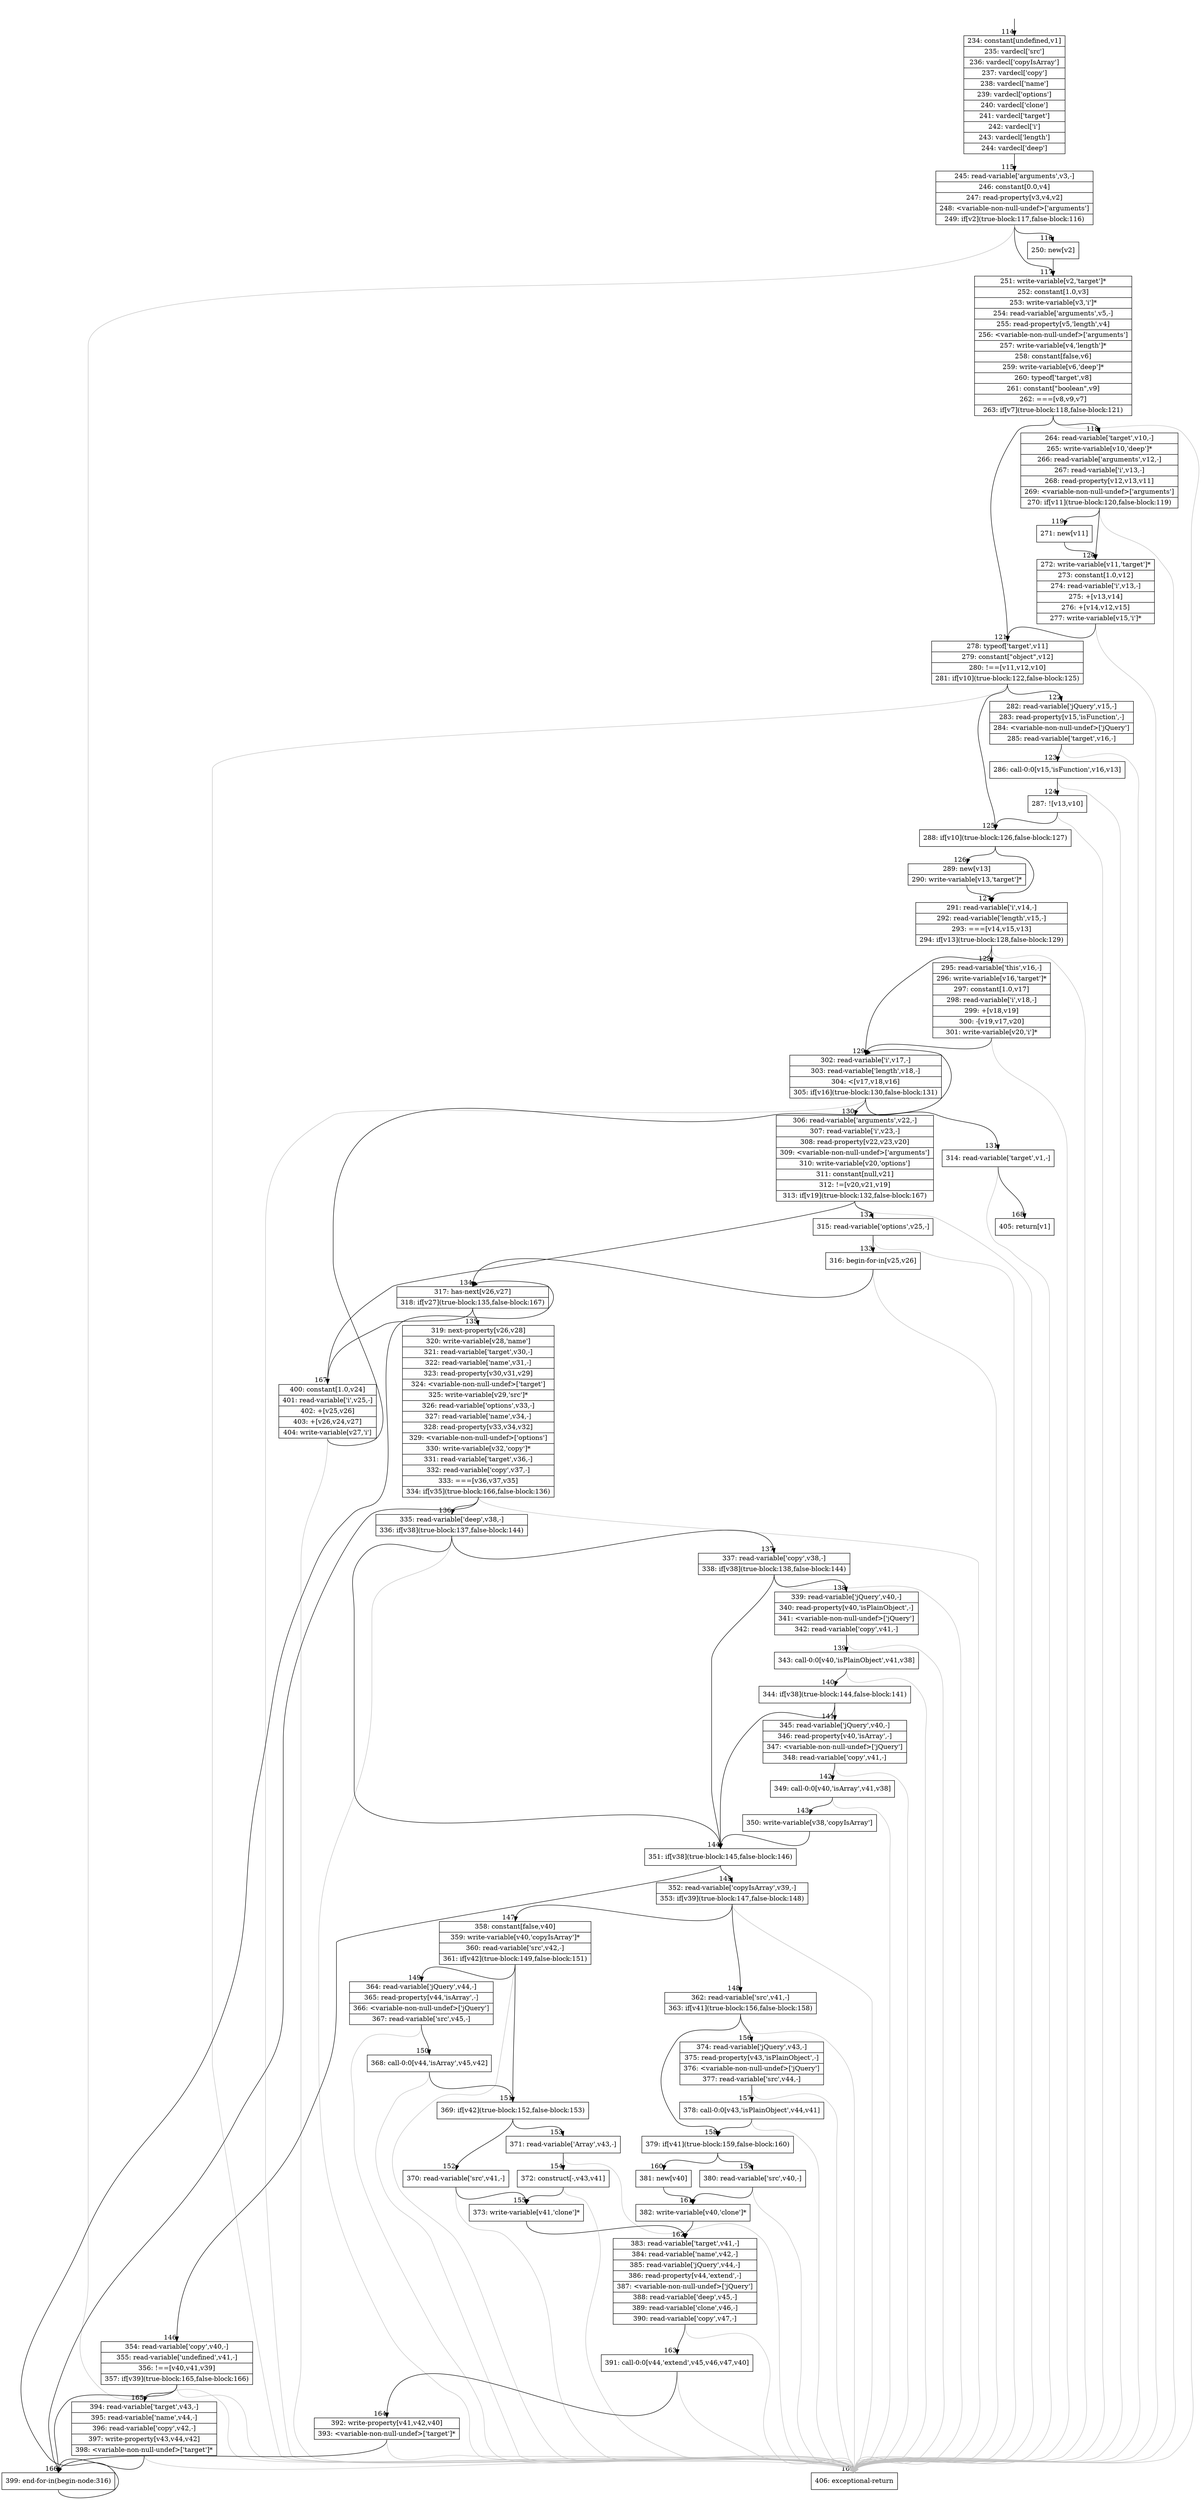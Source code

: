 digraph {
rankdir="TD"
BB_entry17[shape=none,label=""];
BB_entry17 -> BB114 [tailport=s, headport=n, headlabel="    114"]
BB114 [shape=record label="{234: constant[undefined,v1]|235: vardecl['src']|236: vardecl['copyIsArray']|237: vardecl['copy']|238: vardecl['name']|239: vardecl['options']|240: vardecl['clone']|241: vardecl['target']|242: vardecl['i']|243: vardecl['length']|244: vardecl['deep']}" ] 
BB114 -> BB115 [tailport=s, headport=n, headlabel="      115"]
BB115 [shape=record label="{245: read-variable['arguments',v3,-]|246: constant[0.0,v4]|247: read-property[v3,v4,v2]|248: \<variable-non-null-undef\>['arguments']|249: if[v2](true-block:117,false-block:116)}" ] 
BB115 -> BB117 [tailport=s, headport=n, headlabel="      117"]
BB115 -> BB116 [tailport=s, headport=n, headlabel="      116"]
BB115 -> BB169 [tailport=s, headport=n, color=gray, headlabel="      169"]
BB116 [shape=record label="{250: new[v2]}" ] 
BB116 -> BB117 [tailport=s, headport=n]
BB117 [shape=record label="{251: write-variable[v2,'target']*|252: constant[1.0,v3]|253: write-variable[v3,'i']*|254: read-variable['arguments',v5,-]|255: read-property[v5,'length',v4]|256: \<variable-non-null-undef\>['arguments']|257: write-variable[v4,'length']*|258: constant[false,v6]|259: write-variable[v6,'deep']*|260: typeof['target',v8]|261: constant[\"boolean\",v9]|262: ===[v8,v9,v7]|263: if[v7](true-block:118,false-block:121)}" ] 
BB117 -> BB118 [tailport=s, headport=n, headlabel="      118"]
BB117 -> BB121 [tailport=s, headport=n, headlabel="      121"]
BB117 -> BB169 [tailport=s, headport=n, color=gray]
BB118 [shape=record label="{264: read-variable['target',v10,-]|265: write-variable[v10,'deep']*|266: read-variable['arguments',v12,-]|267: read-variable['i',v13,-]|268: read-property[v12,v13,v11]|269: \<variable-non-null-undef\>['arguments']|270: if[v11](true-block:120,false-block:119)}" ] 
BB118 -> BB120 [tailport=s, headport=n, headlabel="      120"]
BB118 -> BB119 [tailport=s, headport=n, headlabel="      119"]
BB118 -> BB169 [tailport=s, headport=n, color=gray]
BB119 [shape=record label="{271: new[v11]}" ] 
BB119 -> BB120 [tailport=s, headport=n]
BB120 [shape=record label="{272: write-variable[v11,'target']*|273: constant[1.0,v12]|274: read-variable['i',v13,-]|275: +[v13,v14]|276: +[v14,v12,v15]|277: write-variable[v15,'i']*}" ] 
BB120 -> BB121 [tailport=s, headport=n]
BB120 -> BB169 [tailport=s, headport=n, color=gray]
BB121 [shape=record label="{278: typeof['target',v11]|279: constant[\"object\",v12]|280: !==[v11,v12,v10]|281: if[v10](true-block:122,false-block:125)}" ] 
BB121 -> BB125 [tailport=s, headport=n, headlabel="      125"]
BB121 -> BB122 [tailport=s, headport=n, headlabel="      122"]
BB121 -> BB169 [tailport=s, headport=n, color=gray]
BB122 [shape=record label="{282: read-variable['jQuery',v15,-]|283: read-property[v15,'isFunction',-]|284: \<variable-non-null-undef\>['jQuery']|285: read-variable['target',v16,-]}" ] 
BB122 -> BB123 [tailport=s, headport=n, headlabel="      123"]
BB122 -> BB169 [tailport=s, headport=n, color=gray]
BB123 [shape=record label="{286: call-0:0[v15,'isFunction',v16,v13]}" ] 
BB123 -> BB124 [tailport=s, headport=n, headlabel="      124"]
BB123 -> BB169 [tailport=s, headport=n, color=gray]
BB124 [shape=record label="{287: ![v13,v10]}" ] 
BB124 -> BB125 [tailport=s, headport=n]
BB124 -> BB169 [tailport=s, headport=n, color=gray]
BB125 [shape=record label="{288: if[v10](true-block:126,false-block:127)}" ] 
BB125 -> BB126 [tailport=s, headport=n, headlabel="      126"]
BB125 -> BB127 [tailport=s, headport=n, headlabel="      127"]
BB126 [shape=record label="{289: new[v13]|290: write-variable[v13,'target']*}" ] 
BB126 -> BB127 [tailport=s, headport=n]
BB127 [shape=record label="{291: read-variable['i',v14,-]|292: read-variable['length',v15,-]|293: ===[v14,v15,v13]|294: if[v13](true-block:128,false-block:129)}" ] 
BB127 -> BB128 [tailport=s, headport=n, headlabel="      128"]
BB127 -> BB129 [tailport=s, headport=n, headlabel="      129"]
BB127 -> BB169 [tailport=s, headport=n, color=gray]
BB128 [shape=record label="{295: read-variable['this',v16,-]|296: write-variable[v16,'target']*|297: constant[1.0,v17]|298: read-variable['i',v18,-]|299: +[v18,v19]|300: -[v19,v17,v20]|301: write-variable[v20,'i']*}" ] 
BB128 -> BB129 [tailport=s, headport=n]
BB128 -> BB169 [tailport=s, headport=n, color=gray]
BB129 [shape=record label="{302: read-variable['i',v17,-]|303: read-variable['length',v18,-]|304: \<[v17,v18,v16]|305: if[v16](true-block:130,false-block:131)}" ] 
BB129 -> BB130 [tailport=s, headport=n, headlabel="      130"]
BB129 -> BB131 [tailport=s, headport=n, headlabel="      131"]
BB129 -> BB169 [tailport=s, headport=n, color=gray]
BB130 [shape=record label="{306: read-variable['arguments',v22,-]|307: read-variable['i',v23,-]|308: read-property[v22,v23,v20]|309: \<variable-non-null-undef\>['arguments']|310: write-variable[v20,'options']|311: constant[null,v21]|312: !=[v20,v21,v19]|313: if[v19](true-block:132,false-block:167)}" ] 
BB130 -> BB132 [tailport=s, headport=n, headlabel="      132"]
BB130 -> BB167 [tailport=s, headport=n, headlabel="      167"]
BB130 -> BB169 [tailport=s, headport=n, color=gray]
BB131 [shape=record label="{314: read-variable['target',v1,-]}" ] 
BB131 -> BB168 [tailport=s, headport=n, headlabel="      168"]
BB131 -> BB169 [tailport=s, headport=n, color=gray]
BB132 [shape=record label="{315: read-variable['options',v25,-]}" ] 
BB132 -> BB133 [tailport=s, headport=n, headlabel="      133"]
BB132 -> BB169 [tailport=s, headport=n, color=gray]
BB133 [shape=record label="{316: begin-for-in[v25,v26]}" ] 
BB133 -> BB134 [tailport=s, headport=n, headlabel="      134"]
BB133 -> BB169 [tailport=s, headport=n, color=gray]
BB134 [shape=record label="{317: has-next[v26,v27]|318: if[v27](true-block:135,false-block:167)}" ] 
BB134 -> BB135 [tailport=s, headport=n, headlabel="      135"]
BB134 -> BB167 [tailport=s, headport=n]
BB135 [shape=record label="{319: next-property[v26,v28]|320: write-variable[v28,'name']|321: read-variable['target',v30,-]|322: read-variable['name',v31,-]|323: read-property[v30,v31,v29]|324: \<variable-non-null-undef\>['target']|325: write-variable[v29,'src']*|326: read-variable['options',v33,-]|327: read-variable['name',v34,-]|328: read-property[v33,v34,v32]|329: \<variable-non-null-undef\>['options']|330: write-variable[v32,'copy']*|331: read-variable['target',v36,-]|332: read-variable['copy',v37,-]|333: ===[v36,v37,v35]|334: if[v35](true-block:166,false-block:136)}" ] 
BB135 -> BB166 [tailport=s, headport=n, headlabel="      166"]
BB135 -> BB136 [tailport=s, headport=n, headlabel="      136"]
BB135 -> BB169 [tailport=s, headport=n, color=gray]
BB136 [shape=record label="{335: read-variable['deep',v38,-]|336: if[v38](true-block:137,false-block:144)}" ] 
BB136 -> BB144 [tailport=s, headport=n, headlabel="      144"]
BB136 -> BB137 [tailport=s, headport=n, headlabel="      137"]
BB136 -> BB169 [tailport=s, headport=n, color=gray]
BB137 [shape=record label="{337: read-variable['copy',v38,-]|338: if[v38](true-block:138,false-block:144)}" ] 
BB137 -> BB144 [tailport=s, headport=n]
BB137 -> BB138 [tailport=s, headport=n, headlabel="      138"]
BB137 -> BB169 [tailport=s, headport=n, color=gray]
BB138 [shape=record label="{339: read-variable['jQuery',v40,-]|340: read-property[v40,'isPlainObject',-]|341: \<variable-non-null-undef\>['jQuery']|342: read-variable['copy',v41,-]}" ] 
BB138 -> BB139 [tailport=s, headport=n, headlabel="      139"]
BB138 -> BB169 [tailport=s, headport=n, color=gray]
BB139 [shape=record label="{343: call-0:0[v40,'isPlainObject',v41,v38]}" ] 
BB139 -> BB140 [tailport=s, headport=n, headlabel="      140"]
BB139 -> BB169 [tailport=s, headport=n, color=gray]
BB140 [shape=record label="{344: if[v38](true-block:144,false-block:141)}" ] 
BB140 -> BB144 [tailport=s, headport=n]
BB140 -> BB141 [tailport=s, headport=n, headlabel="      141"]
BB141 [shape=record label="{345: read-variable['jQuery',v40,-]|346: read-property[v40,'isArray',-]|347: \<variable-non-null-undef\>['jQuery']|348: read-variable['copy',v41,-]}" ] 
BB141 -> BB142 [tailport=s, headport=n, headlabel="      142"]
BB141 -> BB169 [tailport=s, headport=n, color=gray]
BB142 [shape=record label="{349: call-0:0[v40,'isArray',v41,v38]}" ] 
BB142 -> BB143 [tailport=s, headport=n, headlabel="      143"]
BB142 -> BB169 [tailport=s, headport=n, color=gray]
BB143 [shape=record label="{350: write-variable[v38,'copyIsArray']}" ] 
BB143 -> BB144 [tailport=s, headport=n]
BB144 [shape=record label="{351: if[v38](true-block:145,false-block:146)}" ] 
BB144 -> BB145 [tailport=s, headport=n, headlabel="      145"]
BB144 -> BB146 [tailport=s, headport=n, headlabel="      146"]
BB145 [shape=record label="{352: read-variable['copyIsArray',v39,-]|353: if[v39](true-block:147,false-block:148)}" ] 
BB145 -> BB147 [tailport=s, headport=n, headlabel="      147"]
BB145 -> BB148 [tailport=s, headport=n, headlabel="      148"]
BB145 -> BB169 [tailport=s, headport=n, color=gray]
BB146 [shape=record label="{354: read-variable['copy',v40,-]|355: read-variable['undefined',v41,-]|356: !==[v40,v41,v39]|357: if[v39](true-block:165,false-block:166)}" ] 
BB146 -> BB165 [tailport=s, headport=n, headlabel="      165"]
BB146 -> BB166 [tailport=s, headport=n]
BB146 -> BB169 [tailport=s, headport=n, color=gray]
BB147 [shape=record label="{358: constant[false,v40]|359: write-variable[v40,'copyIsArray']*|360: read-variable['src',v42,-]|361: if[v42](true-block:149,false-block:151)}" ] 
BB147 -> BB151 [tailport=s, headport=n, headlabel="      151"]
BB147 -> BB149 [tailport=s, headport=n, headlabel="      149"]
BB147 -> BB169 [tailport=s, headport=n, color=gray]
BB148 [shape=record label="{362: read-variable['src',v41,-]|363: if[v41](true-block:156,false-block:158)}" ] 
BB148 -> BB158 [tailport=s, headport=n, headlabel="      158"]
BB148 -> BB156 [tailport=s, headport=n, headlabel="      156"]
BB148 -> BB169 [tailport=s, headport=n, color=gray]
BB149 [shape=record label="{364: read-variable['jQuery',v44,-]|365: read-property[v44,'isArray',-]|366: \<variable-non-null-undef\>['jQuery']|367: read-variable['src',v45,-]}" ] 
BB149 -> BB150 [tailport=s, headport=n, headlabel="      150"]
BB149 -> BB169 [tailport=s, headport=n, color=gray]
BB150 [shape=record label="{368: call-0:0[v44,'isArray',v45,v42]}" ] 
BB150 -> BB151 [tailport=s, headport=n]
BB150 -> BB169 [tailport=s, headport=n, color=gray]
BB151 [shape=record label="{369: if[v42](true-block:152,false-block:153)}" ] 
BB151 -> BB152 [tailport=s, headport=n, headlabel="      152"]
BB151 -> BB153 [tailport=s, headport=n, headlabel="      153"]
BB152 [shape=record label="{370: read-variable['src',v41,-]}" ] 
BB152 -> BB155 [tailport=s, headport=n, headlabel="      155"]
BB152 -> BB169 [tailport=s, headport=n, color=gray]
BB153 [shape=record label="{371: read-variable['Array',v43,-]}" ] 
BB153 -> BB154 [tailport=s, headport=n, headlabel="      154"]
BB153 -> BB169 [tailport=s, headport=n, color=gray]
BB154 [shape=record label="{372: construct[-,v43,v41]}" ] 
BB154 -> BB155 [tailport=s, headport=n]
BB154 -> BB169 [tailport=s, headport=n, color=gray]
BB155 [shape=record label="{373: write-variable[v41,'clone']*}" ] 
BB155 -> BB162 [tailport=s, headport=n, headlabel="      162"]
BB156 [shape=record label="{374: read-variable['jQuery',v43,-]|375: read-property[v43,'isPlainObject',-]|376: \<variable-non-null-undef\>['jQuery']|377: read-variable['src',v44,-]}" ] 
BB156 -> BB157 [tailport=s, headport=n, headlabel="      157"]
BB156 -> BB169 [tailport=s, headport=n, color=gray]
BB157 [shape=record label="{378: call-0:0[v43,'isPlainObject',v44,v41]}" ] 
BB157 -> BB158 [tailport=s, headport=n]
BB157 -> BB169 [tailport=s, headport=n, color=gray]
BB158 [shape=record label="{379: if[v41](true-block:159,false-block:160)}" ] 
BB158 -> BB159 [tailport=s, headport=n, headlabel="      159"]
BB158 -> BB160 [tailport=s, headport=n, headlabel="      160"]
BB159 [shape=record label="{380: read-variable['src',v40,-]}" ] 
BB159 -> BB161 [tailport=s, headport=n, headlabel="      161"]
BB159 -> BB169 [tailport=s, headport=n, color=gray]
BB160 [shape=record label="{381: new[v40]}" ] 
BB160 -> BB161 [tailport=s, headport=n]
BB161 [shape=record label="{382: write-variable[v40,'clone']*}" ] 
BB161 -> BB162 [tailport=s, headport=n]
BB162 [shape=record label="{383: read-variable['target',v41,-]|384: read-variable['name',v42,-]|385: read-variable['jQuery',v44,-]|386: read-property[v44,'extend',-]|387: \<variable-non-null-undef\>['jQuery']|388: read-variable['deep',v45,-]|389: read-variable['clone',v46,-]|390: read-variable['copy',v47,-]}" ] 
BB162 -> BB163 [tailport=s, headport=n, headlabel="      163"]
BB162 -> BB169 [tailport=s, headport=n, color=gray]
BB163 [shape=record label="{391: call-0:0[v44,'extend',v45,v46,v47,v40]}" ] 
BB163 -> BB164 [tailport=s, headport=n, headlabel="      164"]
BB163 -> BB169 [tailport=s, headport=n, color=gray]
BB164 [shape=record label="{392: write-property[v41,v42,v40]|393: \<variable-non-null-undef\>['target']*}" ] 
BB164 -> BB166 [tailport=s, headport=n]
BB164 -> BB169 [tailport=s, headport=n, color=gray]
BB165 [shape=record label="{394: read-variable['target',v43,-]|395: read-variable['name',v44,-]|396: read-variable['copy',v42,-]|397: write-property[v43,v44,v42]|398: \<variable-non-null-undef\>['target']*}" ] 
BB165 -> BB166 [tailport=s, headport=n]
BB165 -> BB169 [tailport=s, headport=n, color=gray]
BB166 [shape=record label="{399: end-for-in(begin-node:316)}" ] 
BB166 -> BB134 [tailport=s, headport=n]
BB167 [shape=record label="{400: constant[1.0,v24]|401: read-variable['i',v25,-]|402: +[v25,v26]|403: +[v26,v24,v27]|404: write-variable[v27,'i']}" ] 
BB167 -> BB129 [tailport=s, headport=n]
BB167 -> BB169 [tailport=s, headport=n, color=gray]
BB168 [shape=record label="{405: return[v1]}" ] 
BB169 [shape=record label="{406: exceptional-return}" ] 
}
